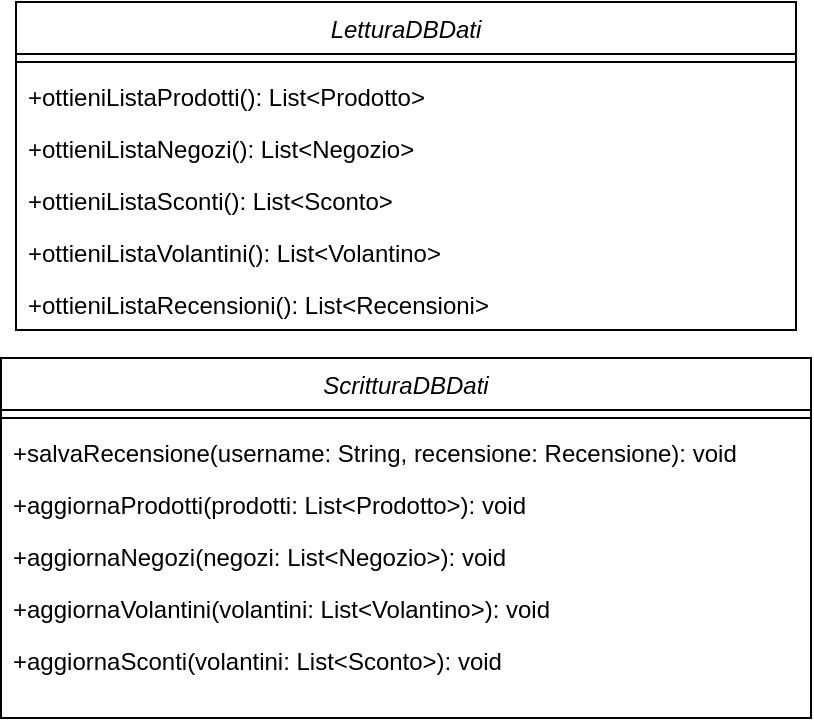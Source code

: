 <mxfile version="14.6.13" type="device"><diagram id="ByYevOvmitLi9uZkYDWh" name="Pagina-1"><mxGraphModel dx="1086" dy="806" grid="1" gridSize="10" guides="1" tooltips="1" connect="1" arrows="1" fold="1" page="1" pageScale="1" pageWidth="1169" pageHeight="827" math="0" shadow="0"><root><mxCell id="0"/><mxCell id="1" parent="0"/><mxCell id="Kws9SPXv3FJr87U5j5S5-1" value="LetturaDBDati" style="swimlane;fontStyle=2;align=center;verticalAlign=top;childLayout=stackLayout;horizontal=1;startSize=26;horizontalStack=0;resizeParent=1;resizeLast=0;collapsible=1;marginBottom=0;rounded=0;shadow=0;strokeWidth=1;" parent="1" vertex="1"><mxGeometry x="425" y="30" width="390" height="164" as="geometry"><mxRectangle x="-140" y="400" width="160" height="26" as="alternateBounds"/></mxGeometry></mxCell><mxCell id="Kws9SPXv3FJr87U5j5S5-2" value="" style="line;html=1;strokeWidth=1;align=left;verticalAlign=middle;spacingTop=-1;spacingLeft=3;spacingRight=3;rotatable=0;labelPosition=right;points=[];portConstraint=eastwest;" parent="Kws9SPXv3FJr87U5j5S5-1" vertex="1"><mxGeometry y="26" width="390" height="8" as="geometry"/></mxCell><mxCell id="Kws9SPXv3FJr87U5j5S5-3" value="+ottieniListaProdotti(): List&lt;Prodotto&gt;" style="text;align=left;verticalAlign=top;spacingLeft=4;spacingRight=4;overflow=hidden;rotatable=0;points=[[0,0.5],[1,0.5]];portConstraint=eastwest;" parent="Kws9SPXv3FJr87U5j5S5-1" vertex="1"><mxGeometry y="34" width="390" height="26" as="geometry"/></mxCell><mxCell id="Kws9SPXv3FJr87U5j5S5-4" value="+ottieniListaNegozi(): List&lt;Negozio&gt;" style="text;align=left;verticalAlign=top;spacingLeft=4;spacingRight=4;overflow=hidden;rotatable=0;points=[[0,0.5],[1,0.5]];portConstraint=eastwest;" parent="Kws9SPXv3FJr87U5j5S5-1" vertex="1"><mxGeometry y="60" width="390" height="26" as="geometry"/></mxCell><mxCell id="Kws9SPXv3FJr87U5j5S5-5" value="+ottieniListaSconti(): List&lt;Sconto&gt;" style="text;align=left;verticalAlign=top;spacingLeft=4;spacingRight=4;overflow=hidden;rotatable=0;points=[[0,0.5],[1,0.5]];portConstraint=eastwest;" parent="Kws9SPXv3FJr87U5j5S5-1" vertex="1"><mxGeometry y="86" width="390" height="26" as="geometry"/></mxCell><mxCell id="Kws9SPXv3FJr87U5j5S5-6" value="+ottieniListaVolantini(): List&lt;Volantino&gt;" style="text;align=left;verticalAlign=top;spacingLeft=4;spacingRight=4;overflow=hidden;rotatable=0;points=[[0,0.5],[1,0.5]];portConstraint=eastwest;" parent="Kws9SPXv3FJr87U5j5S5-1" vertex="1"><mxGeometry y="112" width="390" height="26" as="geometry"/></mxCell><mxCell id="Kws9SPXv3FJr87U5j5S5-7" value="+ottieniListaRecensioni(): List&lt;Recensioni&gt;" style="text;align=left;verticalAlign=top;spacingLeft=4;spacingRight=4;overflow=hidden;rotatable=0;points=[[0,0.5],[1,0.5]];portConstraint=eastwest;" parent="Kws9SPXv3FJr87U5j5S5-1" vertex="1"><mxGeometry y="138" width="390" height="26" as="geometry"/></mxCell><mxCell id="Kws9SPXv3FJr87U5j5S5-8" value="ScritturaDBDati" style="swimlane;fontStyle=2;align=center;verticalAlign=top;childLayout=stackLayout;horizontal=1;startSize=26;horizontalStack=0;resizeParent=1;resizeLast=0;collapsible=1;marginBottom=0;rounded=0;shadow=0;strokeWidth=1;" parent="1" vertex="1"><mxGeometry x="417.5" y="208" width="405" height="180" as="geometry"><mxRectangle x="960" y="120" width="160" height="26" as="alternateBounds"/></mxGeometry></mxCell><mxCell id="Kws9SPXv3FJr87U5j5S5-9" value="" style="line;html=1;strokeWidth=1;align=left;verticalAlign=middle;spacingTop=-1;spacingLeft=3;spacingRight=3;rotatable=0;labelPosition=right;points=[];portConstraint=eastwest;" parent="Kws9SPXv3FJr87U5j5S5-8" vertex="1"><mxGeometry y="26" width="405" height="8" as="geometry"/></mxCell><mxCell id="Kws9SPXv3FJr87U5j5S5-10" value="+salvaRecensione(username: String, recensione: Recensione): void" style="text;align=left;verticalAlign=top;spacingLeft=4;spacingRight=4;overflow=hidden;rotatable=0;points=[[0,0.5],[1,0.5]];portConstraint=eastwest;" parent="Kws9SPXv3FJr87U5j5S5-8" vertex="1"><mxGeometry y="34" width="405" height="26" as="geometry"/></mxCell><mxCell id="Kws9SPXv3FJr87U5j5S5-11" value="+aggiornaProdotti(prodotti: List&lt;Prodotto&gt;): void" style="text;align=left;verticalAlign=top;spacingLeft=4;spacingRight=4;overflow=hidden;rotatable=0;points=[[0,0.5],[1,0.5]];portConstraint=eastwest;" parent="Kws9SPXv3FJr87U5j5S5-8" vertex="1"><mxGeometry y="60" width="405" height="26" as="geometry"/></mxCell><mxCell id="Kws9SPXv3FJr87U5j5S5-12" value="+aggiornaNegozi(negozi: List&lt;Negozio&gt;): void" style="text;align=left;verticalAlign=top;spacingLeft=4;spacingRight=4;overflow=hidden;rotatable=0;points=[[0,0.5],[1,0.5]];portConstraint=eastwest;" parent="Kws9SPXv3FJr87U5j5S5-8" vertex="1"><mxGeometry y="86" width="405" height="26" as="geometry"/></mxCell><mxCell id="Kws9SPXv3FJr87U5j5S5-13" value="+aggiornaVolantini(volantini: List&lt;Volantino&gt;): void" style="text;align=left;verticalAlign=top;spacingLeft=4;spacingRight=4;overflow=hidden;rotatable=0;points=[[0,0.5],[1,0.5]];portConstraint=eastwest;" parent="Kws9SPXv3FJr87U5j5S5-8" vertex="1"><mxGeometry y="112" width="405" height="26" as="geometry"/></mxCell><mxCell id="Kws9SPXv3FJr87U5j5S5-14" value="+aggiornaSconti(volantini: List&lt;Sconto&gt;): void" style="text;align=left;verticalAlign=top;spacingLeft=4;spacingRight=4;overflow=hidden;rotatable=0;points=[[0,0.5],[1,0.5]];portConstraint=eastwest;" parent="Kws9SPXv3FJr87U5j5S5-8" vertex="1"><mxGeometry y="138" width="405" height="26" as="geometry"/></mxCell></root></mxGraphModel></diagram></mxfile>